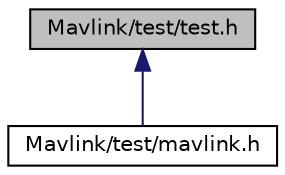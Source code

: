 digraph "Mavlink/test/test.h"
{
  edge [fontname="Helvetica",fontsize="10",labelfontname="Helvetica",labelfontsize="10"];
  node [fontname="Helvetica",fontsize="10",shape=record];
  Node13 [label="Mavlink/test/test.h",height=0.2,width=0.4,color="black", fillcolor="grey75", style="filled", fontcolor="black"];
  Node13 -> Node14 [dir="back",color="midnightblue",fontsize="10",style="solid",fontname="Helvetica"];
  Node14 [label="Mavlink/test/mavlink.h",height=0.2,width=0.4,color="black", fillcolor="white", style="filled",URL="$test_2mavlink_8h.html",tooltip="MAVLink comm protocol built from test.xml. "];
}

